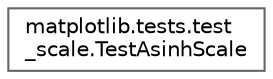 digraph "Graphical Class Hierarchy"
{
 // LATEX_PDF_SIZE
  bgcolor="transparent";
  edge [fontname=Helvetica,fontsize=10,labelfontname=Helvetica,labelfontsize=10];
  node [fontname=Helvetica,fontsize=10,shape=box,height=0.2,width=0.4];
  rankdir="LR";
  Node0 [id="Node000000",label="matplotlib.tests.test\l_scale.TestAsinhScale",height=0.2,width=0.4,color="grey40", fillcolor="white", style="filled",URL="$df/d14/classmatplotlib_1_1tests_1_1test__scale_1_1TestAsinhScale.html",tooltip=" "];
}
